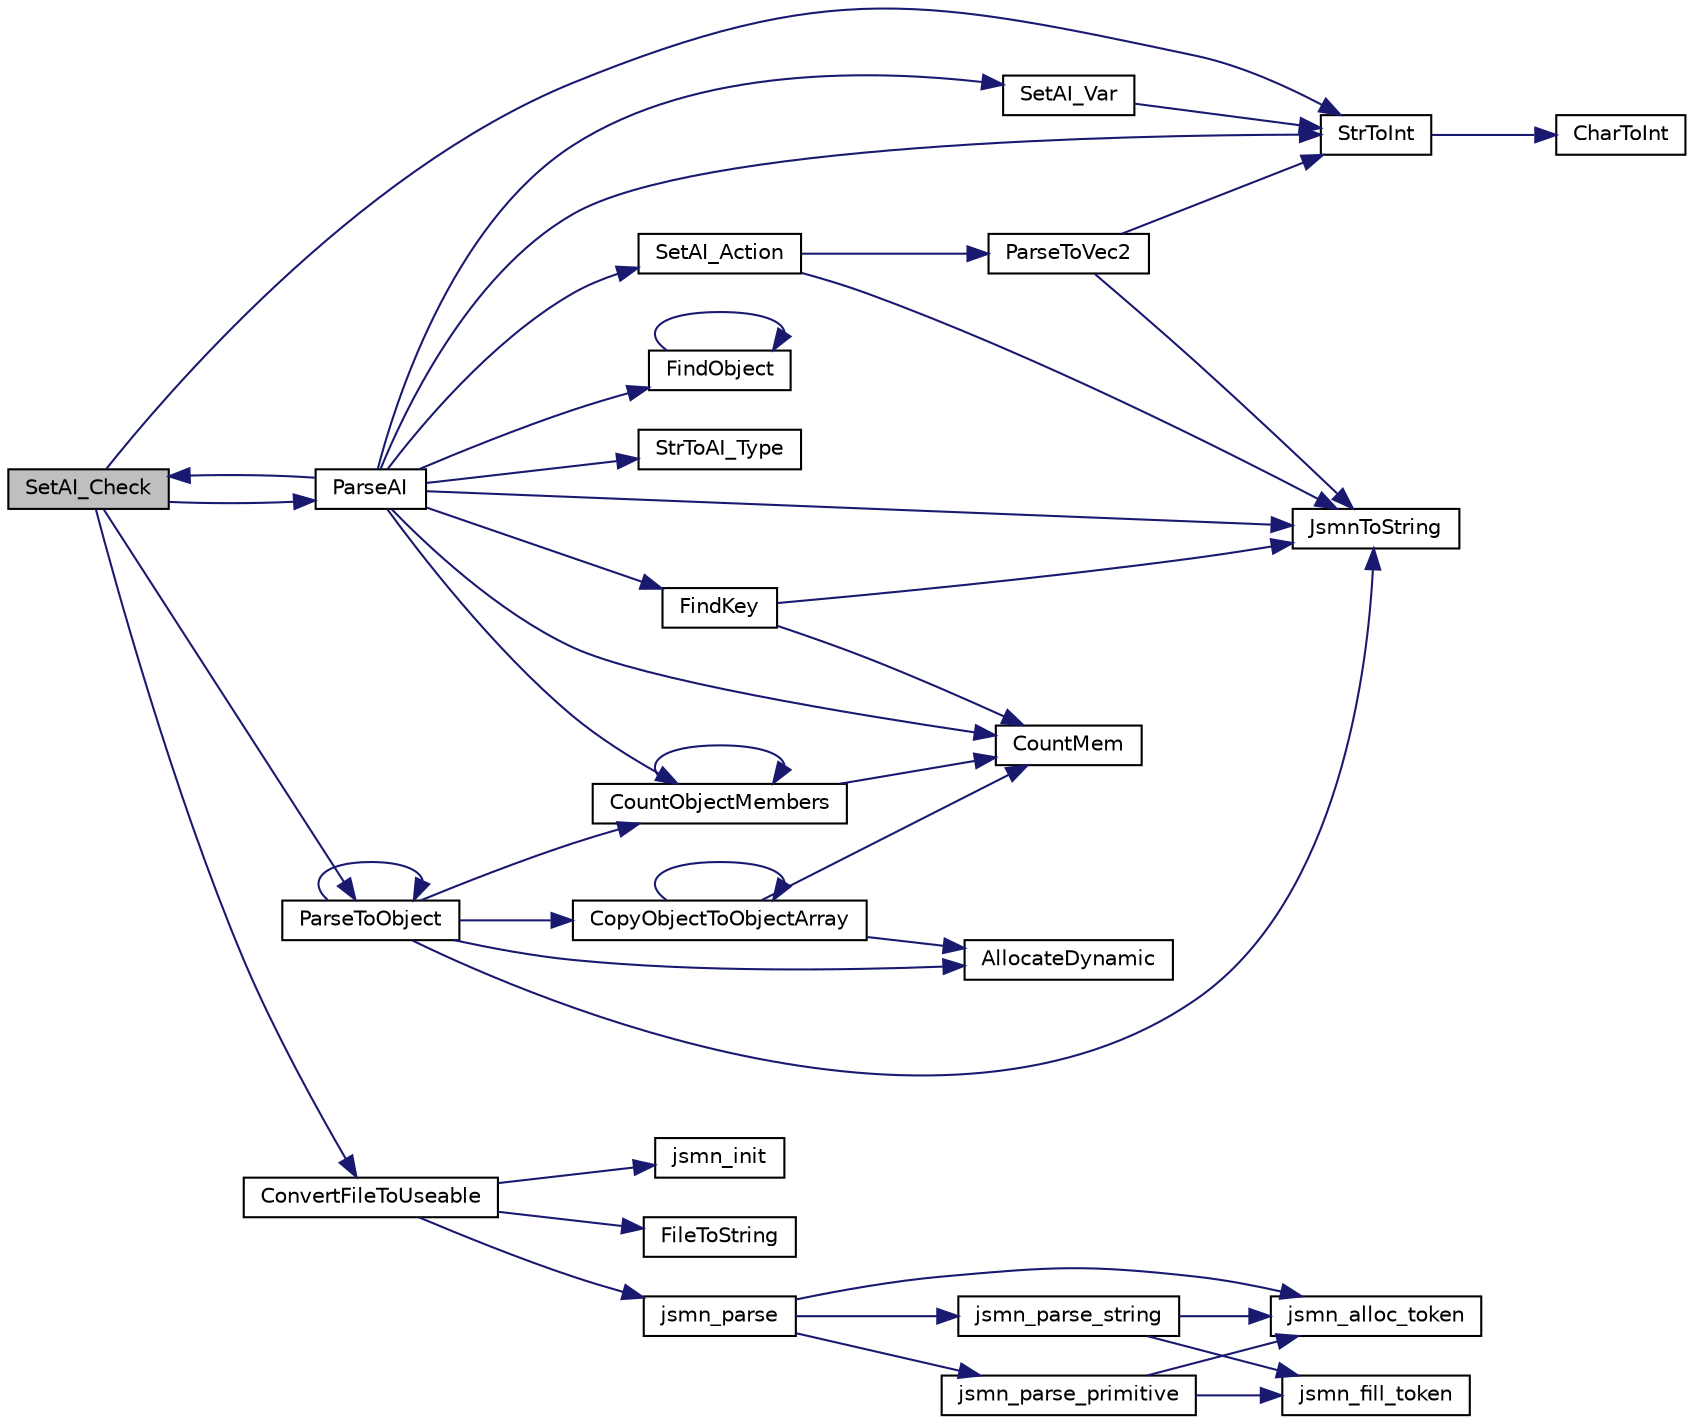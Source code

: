 digraph "SetAI_Check"
{
  edge [fontname="Helvetica",fontsize="10",labelfontname="Helvetica",labelfontsize="10"];
  node [fontname="Helvetica",fontsize="10",shape=record];
  rankdir="LR";
  Node1 [label="SetAI_Check",height=0.2,width=0.4,color="black", fillcolor="grey75", style="filled", fontcolor="black"];
  Node1 -> Node2 [color="midnightblue",fontsize="10",style="solid"];
  Node2 [label="StrToInt",height=0.2,width=0.4,color="black", fillcolor="white", style="filled",URL="$mystrings_8c.html#a7847ecf365cd64921278854576e5ddcc"];
  Node2 -> Node3 [color="midnightblue",fontsize="10",style="solid"];
  Node3 [label="CharToInt",height=0.2,width=0.4,color="black", fillcolor="white", style="filled",URL="$mystrings_8c.html#a357780097bc5067ece05926de2d77eae"];
  Node1 -> Node4 [color="midnightblue",fontsize="10",style="solid"];
  Node4 [label="ConvertFileToUseable",height=0.2,width=0.4,color="black", fillcolor="white", style="filled",URL="$mystrings_8c.html#a496e2427daae7d276aa1c25bf7173f9b"];
  Node4 -> Node5 [color="midnightblue",fontsize="10",style="solid"];
  Node5 [label="jsmn_init",height=0.2,width=0.4,color="black", fillcolor="white", style="filled",URL="$jsmn_8c.html#a8d4a8b3ce5c3d600feea38615b5f9aa6"];
  Node4 -> Node6 [color="midnightblue",fontsize="10",style="solid"];
  Node6 [label="FileToString",height=0.2,width=0.4,color="black", fillcolor="white", style="filled",URL="$mystrings_8c.html#a641da0f4b770922d999f38d2d23b2ed6"];
  Node4 -> Node7 [color="midnightblue",fontsize="10",style="solid"];
  Node7 [label="jsmn_parse",height=0.2,width=0.4,color="black", fillcolor="white", style="filled",URL="$jsmn_8c.html#a774f985a9750a10c7e88304e30191e03"];
  Node7 -> Node8 [color="midnightblue",fontsize="10",style="solid"];
  Node8 [label="jsmn_alloc_token",height=0.2,width=0.4,color="black", fillcolor="white", style="filled",URL="$jsmn_8c.html#a0d7a964b95b65cd16699a355ede80394"];
  Node7 -> Node9 [color="midnightblue",fontsize="10",style="solid"];
  Node9 [label="jsmn_parse_string",height=0.2,width=0.4,color="black", fillcolor="white", style="filled",URL="$jsmn_8c.html#a568f184e45bb9718270088e1e05a4264"];
  Node9 -> Node8 [color="midnightblue",fontsize="10",style="solid"];
  Node9 -> Node10 [color="midnightblue",fontsize="10",style="solid"];
  Node10 [label="jsmn_fill_token",height=0.2,width=0.4,color="black", fillcolor="white", style="filled",URL="$jsmn_8c.html#a20b875e37a2a5c88888c6d80068715be"];
  Node7 -> Node11 [color="midnightblue",fontsize="10",style="solid"];
  Node11 [label="jsmn_parse_primitive",height=0.2,width=0.4,color="black", fillcolor="white", style="filled",URL="$jsmn_8c.html#a4d1f29464811e2bbf5506fbe5c7ee9de"];
  Node11 -> Node8 [color="midnightblue",fontsize="10",style="solid"];
  Node11 -> Node10 [color="midnightblue",fontsize="10",style="solid"];
  Node1 -> Node12 [color="midnightblue",fontsize="10",style="solid"];
  Node12 [label="ParseToObject",height=0.2,width=0.4,color="black", fillcolor="white", style="filled",URL="$parseobject_8c.html#abeb996817aa47a5e463a47275c897483"];
  Node12 -> Node12 [color="midnightblue",fontsize="10",style="solid"];
  Node12 -> Node13 [color="midnightblue",fontsize="10",style="solid"];
  Node13 [label="JsmnToString",height=0.2,width=0.4,color="black", fillcolor="white", style="filled",URL="$mystrings_8c.html#a78d7d9580e10b30e6409ebfeb29e5cfe"];
  Node12 -> Node14 [color="midnightblue",fontsize="10",style="solid"];
  Node14 [label="CopyObjectToObjectArray",height=0.2,width=0.4,color="black", fillcolor="white", style="filled",URL="$parseobject_8c.html#a66550ec5ad5119b002932431e1ce8578"];
  Node14 -> Node15 [color="midnightblue",fontsize="10",style="solid"];
  Node15 [label="CountMem",height=0.2,width=0.4,color="black", fillcolor="white", style="filled",URL="$globals_8h.html#ab5272b6a1f2bf961c7534ec91a243715"];
  Node14 -> Node16 [color="midnightblue",fontsize="10",style="solid"];
  Node16 [label="AllocateDynamic",height=0.2,width=0.4,color="black", fillcolor="white", style="filled",URL="$globals_8h.html#a2263fb5e65c0597a8e4c35fa0c05e15d"];
  Node14 -> Node14 [color="midnightblue",fontsize="10",style="solid"];
  Node12 -> Node17 [color="midnightblue",fontsize="10",style="solid"];
  Node17 [label="CountObjectMembers",height=0.2,width=0.4,color="black", fillcolor="white", style="filled",URL="$parseobject_8c.html#aef0cb86d9b54e11206d154c369cb9a7e"];
  Node17 -> Node15 [color="midnightblue",fontsize="10",style="solid"];
  Node17 -> Node17 [color="midnightblue",fontsize="10",style="solid"];
  Node12 -> Node16 [color="midnightblue",fontsize="10",style="solid"];
  Node1 -> Node18 [color="midnightblue",fontsize="10",style="solid"];
  Node18 [label="ParseAI",height=0.2,width=0.4,color="black", fillcolor="white", style="filled",URL="$ai__interpret_8c.html#a487d35ce74f749b0bfb024a900699f37"];
  Node18 -> Node19 [color="midnightblue",fontsize="10",style="solid"];
  Node19 [label="FindObject",height=0.2,width=0.4,color="black", fillcolor="white", style="filled",URL="$parseobject_8c.html#a0d7610fbd167c6f81519e6ab3403e3bd"];
  Node19 -> Node19 [color="midnightblue",fontsize="10",style="solid"];
  Node18 -> Node20 [color="midnightblue",fontsize="10",style="solid"];
  Node20 [label="FindKey",height=0.2,width=0.4,color="black", fillcolor="white", style="filled",URL="$mystrings_8c.html#a6466498df69994b55bb62b9b53652142"];
  Node20 -> Node15 [color="midnightblue",fontsize="10",style="solid"];
  Node20 -> Node13 [color="midnightblue",fontsize="10",style="solid"];
  Node18 -> Node13 [color="midnightblue",fontsize="10",style="solid"];
  Node18 -> Node15 [color="midnightblue",fontsize="10",style="solid"];
  Node18 -> Node21 [color="midnightblue",fontsize="10",style="solid"];
  Node21 [label="SetAI_Var",height=0.2,width=0.4,color="black", fillcolor="white", style="filled",URL="$ai__interpret_8c.html#a38a992ac4f024da776101ad1a2957ac4"];
  Node21 -> Node2 [color="midnightblue",fontsize="10",style="solid"];
  Node18 -> Node2 [color="midnightblue",fontsize="10",style="solid"];
  Node18 -> Node22 [color="midnightblue",fontsize="10",style="solid"];
  Node22 [label="SetAI_Action",height=0.2,width=0.4,color="black", fillcolor="white", style="filled",URL="$ai__interpret_8c.html#a5d87dca860c5320136e684cbe422ca21"];
  Node22 -> Node23 [color="midnightblue",fontsize="10",style="solid"];
  Node23 [label="ParseToVec2",height=0.2,width=0.4,color="black", fillcolor="white", style="filled",URL="$parsevariable_8c.html#aece06ba78503ca86b77daa6c0f64d01f"];
  Node23 -> Node13 [color="midnightblue",fontsize="10",style="solid"];
  Node23 -> Node2 [color="midnightblue",fontsize="10",style="solid"];
  Node22 -> Node13 [color="midnightblue",fontsize="10",style="solid"];
  Node18 -> Node17 [color="midnightblue",fontsize="10",style="solid"];
  Node18 -> Node1 [color="midnightblue",fontsize="10",style="solid"];
  Node18 -> Node24 [color="midnightblue",fontsize="10",style="solid"];
  Node24 [label="StrToAI_Type",height=0.2,width=0.4,color="black", fillcolor="white", style="filled",URL="$ai__interpret_8c.html#a38d0ac016fd6a956b4fcdd5eefdff0c1"];
}
